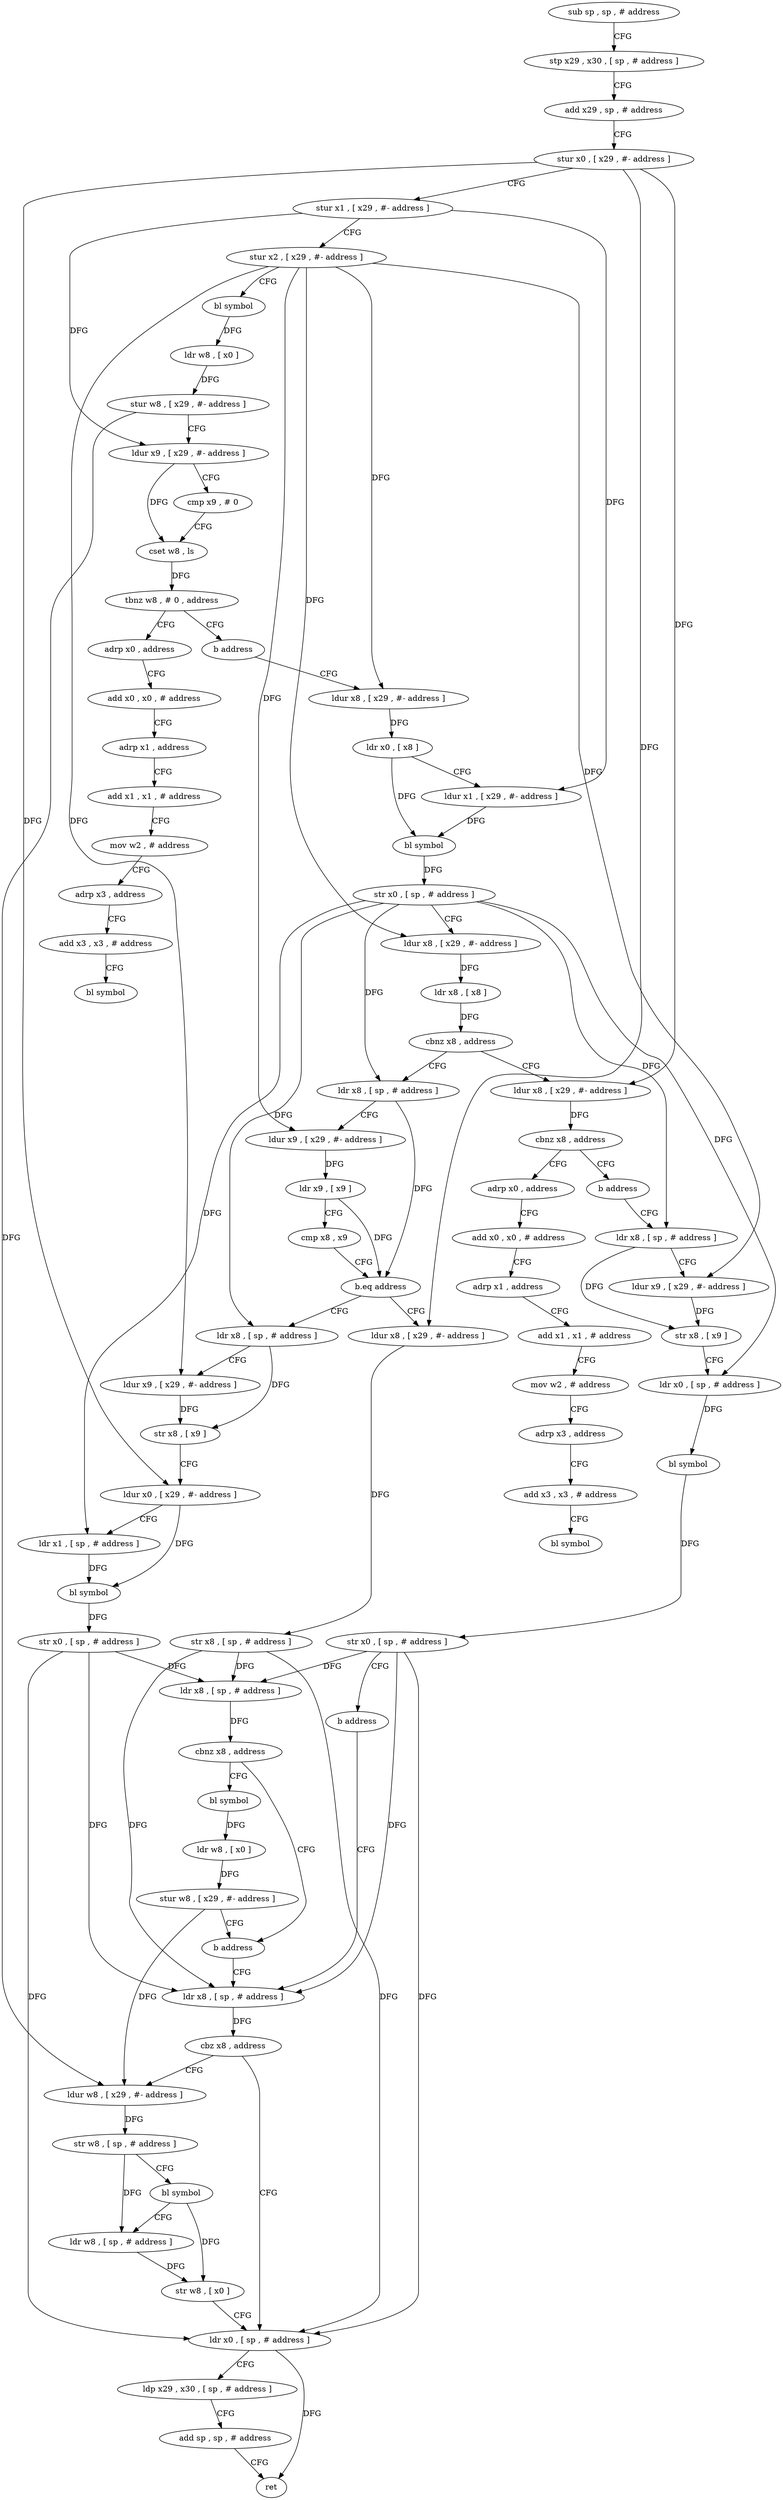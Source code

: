 digraph "func" {
"4297524" [label = "sub sp , sp , # address" ]
"4297528" [label = "stp x29 , x30 , [ sp , # address ]" ]
"4297532" [label = "add x29 , sp , # address" ]
"4297536" [label = "stur x0 , [ x29 , #- address ]" ]
"4297540" [label = "stur x1 , [ x29 , #- address ]" ]
"4297544" [label = "stur x2 , [ x29 , #- address ]" ]
"4297548" [label = "bl symbol" ]
"4297552" [label = "ldr w8 , [ x0 ]" ]
"4297556" [label = "stur w8 , [ x29 , #- address ]" ]
"4297560" [label = "ldur x9 , [ x29 , #- address ]" ]
"4297564" [label = "cmp x9 , # 0" ]
"4297568" [label = "cset w8 , ls" ]
"4297572" [label = "tbnz w8 , # 0 , address" ]
"4297580" [label = "adrp x0 , address" ]
"4297576" [label = "b address" ]
"4297584" [label = "add x0 , x0 , # address" ]
"4297588" [label = "adrp x1 , address" ]
"4297592" [label = "add x1 , x1 , # address" ]
"4297596" [label = "mov w2 , # address" ]
"4297600" [label = "adrp x3 , address" ]
"4297604" [label = "add x3 , x3 , # address" ]
"4297608" [label = "bl symbol" ]
"4297612" [label = "ldur x8 , [ x29 , #- address ]" ]
"4297616" [label = "ldr x0 , [ x8 ]" ]
"4297620" [label = "ldur x1 , [ x29 , #- address ]" ]
"4297624" [label = "bl symbol" ]
"4297628" [label = "str x0 , [ sp , # address ]" ]
"4297632" [label = "ldur x8 , [ x29 , #- address ]" ]
"4297636" [label = "ldr x8 , [ x8 ]" ]
"4297640" [label = "cbnz x8 , address" ]
"4297716" [label = "ldr x8 , [ sp , # address ]" ]
"4297644" [label = "ldur x8 , [ x29 , #- address ]" ]
"4297720" [label = "ldur x9 , [ x29 , #- address ]" ]
"4297724" [label = "ldr x9 , [ x9 ]" ]
"4297728" [label = "cmp x8 , x9" ]
"4297732" [label = "b.eq address" ]
"4297788" [label = "ldur x8 , [ x29 , #- address ]" ]
"4297736" [label = "ldr x8 , [ sp , # address ]" ]
"4297648" [label = "cbnz x8 , address" ]
"4297656" [label = "adrp x0 , address" ]
"4297652" [label = "b address" ]
"4297792" [label = "str x8 , [ sp , # address ]" ]
"4297796" [label = "ldr x8 , [ sp , # address ]" ]
"4297740" [label = "ldur x9 , [ x29 , #- address ]" ]
"4297744" [label = "str x8 , [ x9 ]" ]
"4297748" [label = "ldur x0 , [ x29 , #- address ]" ]
"4297752" [label = "ldr x1 , [ sp , # address ]" ]
"4297756" [label = "bl symbol" ]
"4297760" [label = "str x0 , [ sp , # address ]" ]
"4297764" [label = "ldr x8 , [ sp , # address ]" ]
"4297768" [label = "cbnz x8 , address" ]
"4297784" [label = "b address" ]
"4297772" [label = "bl symbol" ]
"4297660" [label = "add x0 , x0 , # address" ]
"4297664" [label = "adrp x1 , address" ]
"4297668" [label = "add x1 , x1 , # address" ]
"4297672" [label = "mov w2 , # address" ]
"4297676" [label = "adrp x3 , address" ]
"4297680" [label = "add x3 , x3 , # address" ]
"4297684" [label = "bl symbol" ]
"4297688" [label = "ldr x8 , [ sp , # address ]" ]
"4297824" [label = "ldr x0 , [ sp , # address ]" ]
"4297828" [label = "ldp x29 , x30 , [ sp , # address ]" ]
"4297832" [label = "add sp , sp , # address" ]
"4297836" [label = "ret" ]
"4297804" [label = "ldur w8 , [ x29 , #- address ]" ]
"4297808" [label = "str w8 , [ sp , # address ]" ]
"4297812" [label = "bl symbol" ]
"4297816" [label = "ldr w8 , [ sp , # address ]" ]
"4297820" [label = "str w8 , [ x0 ]" ]
"4297776" [label = "ldr w8 , [ x0 ]" ]
"4297780" [label = "stur w8 , [ x29 , #- address ]" ]
"4297692" [label = "ldur x9 , [ x29 , #- address ]" ]
"4297696" [label = "str x8 , [ x9 ]" ]
"4297700" [label = "ldr x0 , [ sp , # address ]" ]
"4297704" [label = "bl symbol" ]
"4297708" [label = "str x0 , [ sp , # address ]" ]
"4297712" [label = "b address" ]
"4297800" [label = "cbz x8 , address" ]
"4297524" -> "4297528" [ label = "CFG" ]
"4297528" -> "4297532" [ label = "CFG" ]
"4297532" -> "4297536" [ label = "CFG" ]
"4297536" -> "4297540" [ label = "CFG" ]
"4297536" -> "4297644" [ label = "DFG" ]
"4297536" -> "4297788" [ label = "DFG" ]
"4297536" -> "4297748" [ label = "DFG" ]
"4297540" -> "4297544" [ label = "CFG" ]
"4297540" -> "4297560" [ label = "DFG" ]
"4297540" -> "4297620" [ label = "DFG" ]
"4297544" -> "4297548" [ label = "CFG" ]
"4297544" -> "4297612" [ label = "DFG" ]
"4297544" -> "4297632" [ label = "DFG" ]
"4297544" -> "4297720" [ label = "DFG" ]
"4297544" -> "4297740" [ label = "DFG" ]
"4297544" -> "4297692" [ label = "DFG" ]
"4297548" -> "4297552" [ label = "DFG" ]
"4297552" -> "4297556" [ label = "DFG" ]
"4297556" -> "4297560" [ label = "CFG" ]
"4297556" -> "4297804" [ label = "DFG" ]
"4297560" -> "4297564" [ label = "CFG" ]
"4297560" -> "4297568" [ label = "DFG" ]
"4297564" -> "4297568" [ label = "CFG" ]
"4297568" -> "4297572" [ label = "DFG" ]
"4297572" -> "4297580" [ label = "CFG" ]
"4297572" -> "4297576" [ label = "CFG" ]
"4297580" -> "4297584" [ label = "CFG" ]
"4297576" -> "4297612" [ label = "CFG" ]
"4297584" -> "4297588" [ label = "CFG" ]
"4297588" -> "4297592" [ label = "CFG" ]
"4297592" -> "4297596" [ label = "CFG" ]
"4297596" -> "4297600" [ label = "CFG" ]
"4297600" -> "4297604" [ label = "CFG" ]
"4297604" -> "4297608" [ label = "CFG" ]
"4297612" -> "4297616" [ label = "DFG" ]
"4297616" -> "4297620" [ label = "CFG" ]
"4297616" -> "4297624" [ label = "DFG" ]
"4297620" -> "4297624" [ label = "DFG" ]
"4297624" -> "4297628" [ label = "DFG" ]
"4297628" -> "4297632" [ label = "CFG" ]
"4297628" -> "4297716" [ label = "DFG" ]
"4297628" -> "4297736" [ label = "DFG" ]
"4297628" -> "4297752" [ label = "DFG" ]
"4297628" -> "4297688" [ label = "DFG" ]
"4297628" -> "4297700" [ label = "DFG" ]
"4297632" -> "4297636" [ label = "DFG" ]
"4297636" -> "4297640" [ label = "DFG" ]
"4297640" -> "4297716" [ label = "CFG" ]
"4297640" -> "4297644" [ label = "CFG" ]
"4297716" -> "4297720" [ label = "CFG" ]
"4297716" -> "4297732" [ label = "DFG" ]
"4297644" -> "4297648" [ label = "DFG" ]
"4297720" -> "4297724" [ label = "DFG" ]
"4297724" -> "4297728" [ label = "CFG" ]
"4297724" -> "4297732" [ label = "DFG" ]
"4297728" -> "4297732" [ label = "CFG" ]
"4297732" -> "4297788" [ label = "CFG" ]
"4297732" -> "4297736" [ label = "CFG" ]
"4297788" -> "4297792" [ label = "DFG" ]
"4297736" -> "4297740" [ label = "CFG" ]
"4297736" -> "4297744" [ label = "DFG" ]
"4297648" -> "4297656" [ label = "CFG" ]
"4297648" -> "4297652" [ label = "CFG" ]
"4297656" -> "4297660" [ label = "CFG" ]
"4297652" -> "4297688" [ label = "CFG" ]
"4297792" -> "4297796" [ label = "DFG" ]
"4297792" -> "4297764" [ label = "DFG" ]
"4297792" -> "4297824" [ label = "DFG" ]
"4297796" -> "4297800" [ label = "DFG" ]
"4297740" -> "4297744" [ label = "DFG" ]
"4297744" -> "4297748" [ label = "CFG" ]
"4297748" -> "4297752" [ label = "CFG" ]
"4297748" -> "4297756" [ label = "DFG" ]
"4297752" -> "4297756" [ label = "DFG" ]
"4297756" -> "4297760" [ label = "DFG" ]
"4297760" -> "4297764" [ label = "DFG" ]
"4297760" -> "4297796" [ label = "DFG" ]
"4297760" -> "4297824" [ label = "DFG" ]
"4297764" -> "4297768" [ label = "DFG" ]
"4297768" -> "4297784" [ label = "CFG" ]
"4297768" -> "4297772" [ label = "CFG" ]
"4297784" -> "4297796" [ label = "CFG" ]
"4297772" -> "4297776" [ label = "DFG" ]
"4297660" -> "4297664" [ label = "CFG" ]
"4297664" -> "4297668" [ label = "CFG" ]
"4297668" -> "4297672" [ label = "CFG" ]
"4297672" -> "4297676" [ label = "CFG" ]
"4297676" -> "4297680" [ label = "CFG" ]
"4297680" -> "4297684" [ label = "CFG" ]
"4297688" -> "4297692" [ label = "CFG" ]
"4297688" -> "4297696" [ label = "DFG" ]
"4297824" -> "4297828" [ label = "CFG" ]
"4297824" -> "4297836" [ label = "DFG" ]
"4297828" -> "4297832" [ label = "CFG" ]
"4297832" -> "4297836" [ label = "CFG" ]
"4297804" -> "4297808" [ label = "DFG" ]
"4297808" -> "4297812" [ label = "CFG" ]
"4297808" -> "4297816" [ label = "DFG" ]
"4297812" -> "4297816" [ label = "CFG" ]
"4297812" -> "4297820" [ label = "DFG" ]
"4297816" -> "4297820" [ label = "DFG" ]
"4297820" -> "4297824" [ label = "CFG" ]
"4297776" -> "4297780" [ label = "DFG" ]
"4297780" -> "4297784" [ label = "CFG" ]
"4297780" -> "4297804" [ label = "DFG" ]
"4297692" -> "4297696" [ label = "DFG" ]
"4297696" -> "4297700" [ label = "CFG" ]
"4297700" -> "4297704" [ label = "DFG" ]
"4297704" -> "4297708" [ label = "DFG" ]
"4297708" -> "4297712" [ label = "CFG" ]
"4297708" -> "4297764" [ label = "DFG" ]
"4297708" -> "4297796" [ label = "DFG" ]
"4297708" -> "4297824" [ label = "DFG" ]
"4297712" -> "4297796" [ label = "CFG" ]
"4297800" -> "4297824" [ label = "CFG" ]
"4297800" -> "4297804" [ label = "CFG" ]
}
